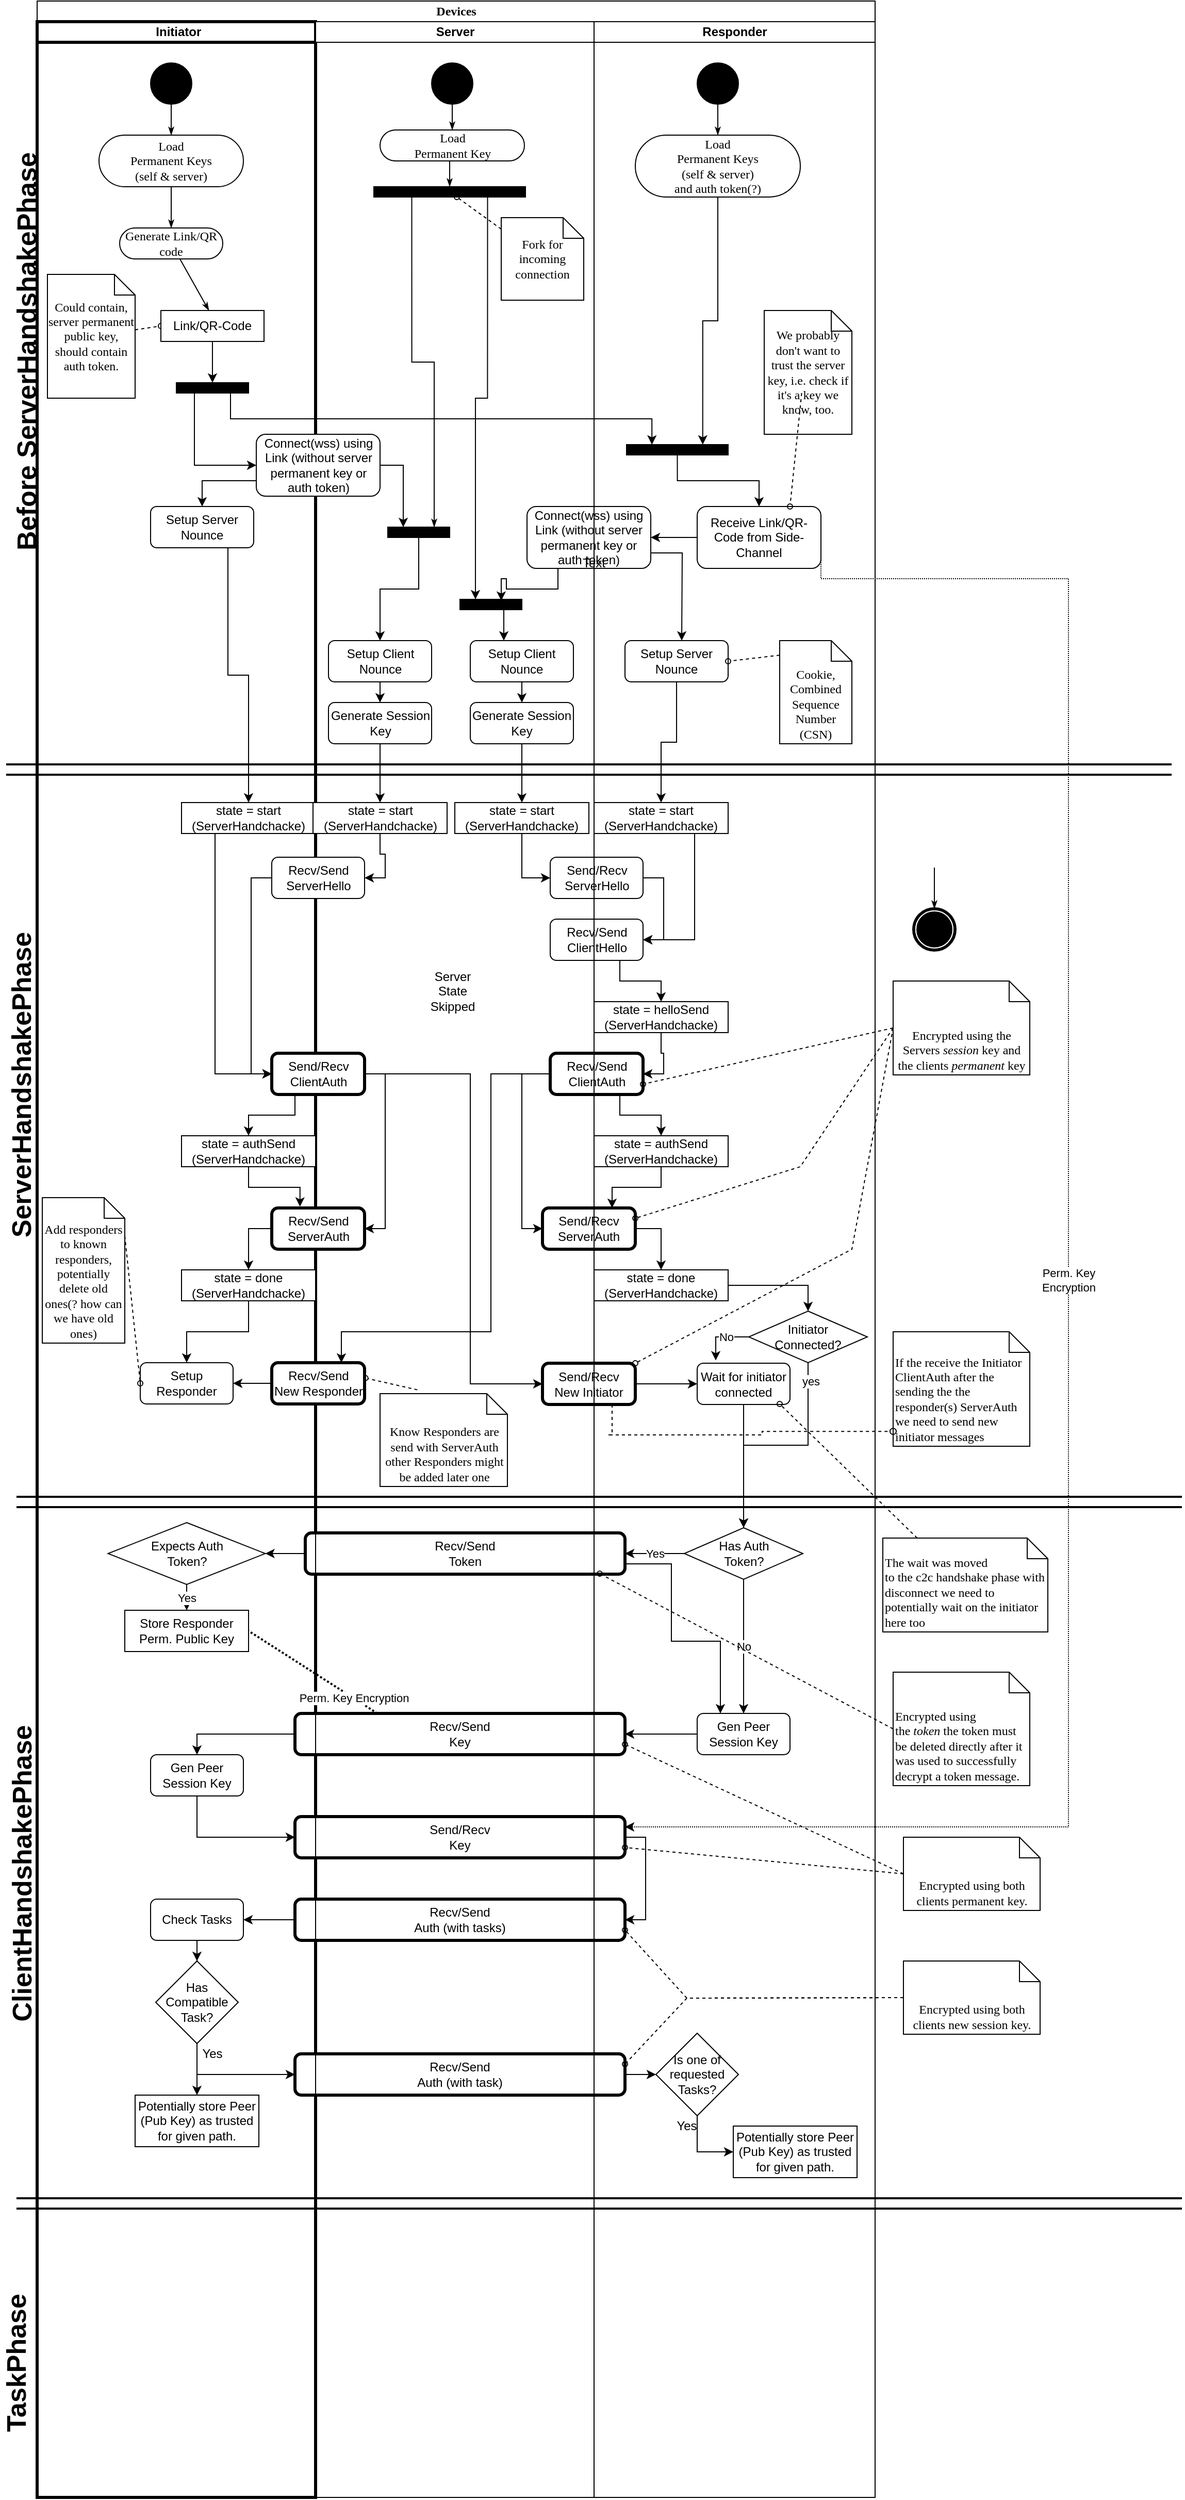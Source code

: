 <mxfile version="15.5.9" type="device"><diagram name="Page-1" id="0783ab3e-0a74-02c8-0abd-f7b4e66b4bec"><mxGraphModel dx="1345" dy="1048" grid="1" gridSize="10" guides="1" tooltips="1" connect="1" arrows="1" fold="1" page="1" pageScale="1" pageWidth="1169" pageHeight="827" background="none" math="0" shadow="0"><root><mxCell id="0"/><mxCell id="1" parent="0"/><mxCell id="1c1d494c118603dd-1" value="Devices" style="swimlane;html=1;childLayout=stackLayout;startSize=20;rounded=0;shadow=0;comic=0;labelBackgroundColor=none;strokeWidth=1;fontFamily=Verdana;fontSize=12;align=center;" parent="1" vertex="1"><mxGeometry x="40" y="20" width="812.5" height="2420" as="geometry"/></mxCell><mxCell id="1c1d494c118603dd-2" value="&amp;nbsp;Initiator" style="swimlane;html=1;startSize=20;resizable=0;movable=0;strokeWidth=3;" parent="1c1d494c118603dd-1" vertex="1"><mxGeometry y="20" width="270" height="2400" as="geometry"/></mxCell><mxCell id="1c1d494c118603dd-34" style="edgeStyle=none;rounded=0;html=1;labelBackgroundColor=none;startArrow=none;startFill=0;startSize=5;endArrow=classicThin;endFill=1;endSize=5;jettySize=auto;orthogonalLoop=1;strokeWidth=1;fontFamily=Verdana;fontSize=12" parent="1c1d494c118603dd-2" source="1c1d494c118603dd-6" edge="1"><mxGeometry relative="1" as="geometry"><mxPoint x="166.562" y="280.0" as="targetPoint"/></mxGeometry></mxCell><mxCell id="1c1d494c118603dd-6" value="Generate Link/QR code" style="rounded=1;whiteSpace=wrap;html=1;shadow=0;comic=0;labelBackgroundColor=none;strokeWidth=1;fontFamily=Verdana;fontSize=12;align=center;arcSize=50;" parent="1c1d494c118603dd-2" vertex="1"><mxGeometry x="80" y="200" width="100" height="30" as="geometry"/></mxCell><mxCell id="1c1d494c118603dd-46" style="edgeStyle=none;rounded=0;html=1;labelBackgroundColor=none;startArrow=none;startFill=0;startSize=5;endArrow=oval;endFill=0;endSize=5;jettySize=auto;orthogonalLoop=1;strokeWidth=1;fontFamily=Verdana;fontSize=12;dashed=1;entryX=0;entryY=0.5;entryDx=0;entryDy=0;" parent="1c1d494c118603dd-2" source="1c1d494c118603dd-21" target="ItFYoam65Kcmj4q7qjRm-48" edge="1"><mxGeometry relative="1" as="geometry"/></mxCell><mxCell id="1c1d494c118603dd-21" value="&lt;div&gt;Could contain, server permanent public key,&lt;/div&gt;&lt;div&gt;should contain auth token.&lt;br&gt;&lt;/div&gt;" style="shape=note;whiteSpace=wrap;html=1;rounded=0;shadow=0;comic=0;labelBackgroundColor=none;strokeWidth=1;fontFamily=Verdana;fontSize=12;align=center;size=20;" parent="1c1d494c118603dd-2" vertex="1"><mxGeometry x="10" y="245" width="85" height="120" as="geometry"/></mxCell><mxCell id="ItFYoam65Kcmj4q7qjRm-31" value="" style="ellipse;whiteSpace=wrap;html=1;rounded=0;shadow=0;comic=0;labelBackgroundColor=none;strokeWidth=1;fillColor=#000000;fontFamily=Verdana;fontSize=12;align=center;" parent="1c1d494c118603dd-2" vertex="1"><mxGeometry x="110" y="40" width="40" height="40" as="geometry"/></mxCell><mxCell id="ItFYoam65Kcmj4q7qjRm-40" style="edgeStyle=orthogonalEdgeStyle;rounded=0;html=1;labelBackgroundColor=none;startArrow=none;startFill=0;startSize=5;endArrow=classicThin;endFill=1;endSize=5;jettySize=auto;orthogonalLoop=1;strokeWidth=1;fontFamily=Verdana;fontSize=12;exitX=0.5;exitY=1;exitDx=0;exitDy=0;" parent="1c1d494c118603dd-2" source="ItFYoam65Kcmj4q7qjRm-31" target="ItFYoam65Kcmj4q7qjRm-41" edge="1"><mxGeometry relative="1" as="geometry"><mxPoint x="130" y="80" as="sourcePoint"/></mxGeometry></mxCell><mxCell id="ItFYoam65Kcmj4q7qjRm-41" value="&lt;div&gt;Load&lt;/div&gt;&lt;div&gt;Permanent Keys&lt;/div&gt;&lt;div&gt;(self &amp;amp; server)&lt;br&gt;&lt;/div&gt;" style="rounded=1;whiteSpace=wrap;html=1;shadow=0;comic=0;labelBackgroundColor=none;strokeWidth=1;fontFamily=Verdana;fontSize=12;align=center;arcSize=50;" parent="1c1d494c118603dd-2" vertex="1"><mxGeometry x="60" y="110" width="140" height="50" as="geometry"/></mxCell><mxCell id="ItFYoam65Kcmj4q7qjRm-47" style="edgeStyle=orthogonalEdgeStyle;rounded=0;html=1;labelBackgroundColor=none;startArrow=none;startFill=0;startSize=5;endArrow=classicThin;endFill=1;endSize=5;jettySize=auto;orthogonalLoop=1;strokeWidth=1;fontFamily=Verdana;fontSize=12;exitX=0.5;exitY=1;exitDx=0;exitDy=0;entryX=0.5;entryY=0;entryDx=0;entryDy=0;" parent="1c1d494c118603dd-2" source="ItFYoam65Kcmj4q7qjRm-41" target="1c1d494c118603dd-6" edge="1"><mxGeometry relative="1" as="geometry"><mxPoint x="140" y="90" as="sourcePoint"/><mxPoint x="140" y="120" as="targetPoint"/></mxGeometry></mxCell><mxCell id="ItFYoam65Kcmj4q7qjRm-52" style="edgeStyle=orthogonalEdgeStyle;rounded=0;orthogonalLoop=1;jettySize=auto;html=1;" parent="1c1d494c118603dd-2" source="ItFYoam65Kcmj4q7qjRm-48" target="ItFYoam65Kcmj4q7qjRm-51" edge="1"><mxGeometry relative="1" as="geometry"/></mxCell><mxCell id="ItFYoam65Kcmj4q7qjRm-48" value="Link/QR-Code" style="rounded=0;whiteSpace=wrap;html=1;" parent="1c1d494c118603dd-2" vertex="1"><mxGeometry x="120" y="280" width="100" height="30" as="geometry"/></mxCell><mxCell id="ItFYoam65Kcmj4q7qjRm-51" value="" style="whiteSpace=wrap;html=1;rounded=0;shadow=0;comic=0;labelBackgroundColor=none;strokeWidth=1;fillColor=#000000;fontFamily=Verdana;fontSize=12;align=center;rotation=0;" parent="1c1d494c118603dd-2" vertex="1"><mxGeometry x="135" y="350" width="70" height="10" as="geometry"/></mxCell><mxCell id="ItFYoam65Kcmj4q7qjRm-99" value="state = start&lt;br&gt;&lt;div&gt;(ServerHandchacke)&lt;/div&gt;" style="rounded=0;whiteSpace=wrap;html=1;" parent="1c1d494c118603dd-2" vertex="1"><mxGeometry x="140" y="757" width="130" height="30" as="geometry"/></mxCell><mxCell id="ItFYoam65Kcmj4q7qjRm-105" style="edgeStyle=orthogonalEdgeStyle;rounded=0;orthogonalLoop=1;jettySize=auto;html=1;exitX=0.75;exitY=1;exitDx=0;exitDy=0;" parent="1c1d494c118603dd-2" source="ItFYoam65Kcmj4q7qjRm-103" target="ItFYoam65Kcmj4q7qjRm-99" edge="1"><mxGeometry relative="1" as="geometry"/></mxCell><mxCell id="ItFYoam65Kcmj4q7qjRm-103" value="Setup Server Nounce" style="rounded=1;whiteSpace=wrap;html=1;" parent="1c1d494c118603dd-2" vertex="1"><mxGeometry x="110" y="470" width="100" height="40" as="geometry"/></mxCell><mxCell id="ItFYoam65Kcmj4q7qjRm-148" value="&lt;div&gt;state = authSend&lt;/div&gt;&lt;div&gt;(ServerHandchacke)&lt;/div&gt;" style="rounded=0;whiteSpace=wrap;html=1;" parent="1c1d494c118603dd-2" vertex="1"><mxGeometry x="140" y="1080" width="130" height="30" as="geometry"/></mxCell><mxCell id="ItFYoam65Kcmj4q7qjRm-295" style="edgeStyle=orthogonalEdgeStyle;rounded=0;orthogonalLoop=1;jettySize=auto;html=1;exitX=0.5;exitY=1;exitDx=0;exitDy=0;endArrow=classic;endFill=1;" parent="1c1d494c118603dd-2" source="ItFYoam65Kcmj4q7qjRm-96" target="ItFYoam65Kcmj4q7qjRm-178" edge="1"><mxGeometry relative="1" as="geometry"/></mxCell><mxCell id="ItFYoam65Kcmj4q7qjRm-96" value="&lt;div&gt;state = done&lt;/div&gt;&lt;div&gt;(ServerHandchacke)&lt;/div&gt;" style="rounded=0;whiteSpace=wrap;html=1;" parent="1c1d494c118603dd-2" vertex="1"><mxGeometry x="140" y="1210" width="130" height="30" as="geometry"/></mxCell><mxCell id="ItFYoam65Kcmj4q7qjRm-178" value="Setup Responder" style="rounded=1;whiteSpace=wrap;html=1;verticalAlign=middle;" parent="1c1d494c118603dd-2" vertex="1"><mxGeometry x="100" y="1300" width="90" height="40" as="geometry"/></mxCell><mxCell id="ItFYoam65Kcmj4q7qjRm-181" value="&lt;div&gt;Add responders to known responders,&lt;/div&gt;&lt;div&gt;potentially delete old ones(? how can we have old ones)&lt;br&gt;&lt;/div&gt;" style="shape=note;whiteSpace=wrap;html=1;rounded=0;shadow=0;comic=0;labelBackgroundColor=none;strokeWidth=1;fontFamily=Verdana;fontSize=12;align=center;size=20;verticalAlign=bottom;" parent="1c1d494c118603dd-2" vertex="1"><mxGeometry x="5" y="1140" width="80" height="141" as="geometry"/></mxCell><mxCell id="ItFYoam65Kcmj4q7qjRm-182" style="edgeStyle=none;rounded=0;html=1;labelBackgroundColor=none;startArrow=none;startFill=0;startSize=5;endArrow=oval;endFill=0;endSize=5;jettySize=auto;orthogonalLoop=1;strokeWidth=1;fontFamily=Verdana;fontSize=12;dashed=1;entryX=0;entryY=0.5;entryDx=0;entryDy=0;exitX=1;exitY=0.263;exitDx=0;exitDy=0;exitPerimeter=0;" parent="1c1d494c118603dd-2" source="ItFYoam65Kcmj4q7qjRm-181" target="ItFYoam65Kcmj4q7qjRm-178" edge="1"><mxGeometry relative="1" as="geometry"><mxPoint x="135" y="1029.998" as="sourcePoint"/><mxPoint x="85" y="1035.88" as="targetPoint"/></mxGeometry></mxCell><mxCell id="ItFYoam65Kcmj4q7qjRm-315" value="Yes" style="edgeStyle=orthogonalEdgeStyle;rounded=0;orthogonalLoop=1;jettySize=auto;html=1;exitX=0.5;exitY=1;exitDx=0;exitDy=0;endArrow=classic;endFill=1;" parent="1c1d494c118603dd-2" source="ItFYoam65Kcmj4q7qjRm-312" target="ItFYoam65Kcmj4q7qjRm-314" edge="1"><mxGeometry relative="1" as="geometry"/></mxCell><mxCell id="ItFYoam65Kcmj4q7qjRm-312" value="&lt;div&gt;Expects Auth&lt;/div&gt;&lt;div&gt;Token?&lt;/div&gt;" style="rhombus;whiteSpace=wrap;html=1;verticalAlign=middle;" parent="1c1d494c118603dd-2" vertex="1"><mxGeometry x="68.75" y="1455" width="152.5" height="60" as="geometry"/></mxCell><mxCell id="ItFYoam65Kcmj4q7qjRm-314" value="Store Responder Perm. Public Key" style="rounded=0;whiteSpace=wrap;html=1;verticalAlign=middle;" parent="1c1d494c118603dd-2" vertex="1"><mxGeometry x="85" y="1540" width="120" height="40" as="geometry"/></mxCell><mxCell id="ItFYoam65Kcmj4q7qjRm-323" value="Gen Peer Session Key" style="rounded=1;whiteSpace=wrap;html=1;verticalAlign=middle;" parent="1c1d494c118603dd-2" vertex="1"><mxGeometry x="110" y="1680" width="90" height="40" as="geometry"/></mxCell><mxCell id="ItFYoam65Kcmj4q7qjRm-337" style="edgeStyle=orthogonalEdgeStyle;rounded=0;orthogonalLoop=1;jettySize=auto;html=1;exitX=0.5;exitY=1;exitDx=0;exitDy=0;endArrow=classic;endFill=1;" parent="1c1d494c118603dd-2" source="ItFYoam65Kcmj4q7qjRm-334" target="ItFYoam65Kcmj4q7qjRm-336" edge="1"><mxGeometry relative="1" as="geometry"/></mxCell><mxCell id="ItFYoam65Kcmj4q7qjRm-334" value="Check Tasks" style="rounded=1;whiteSpace=wrap;html=1;verticalAlign=middle;" parent="1c1d494c118603dd-2" vertex="1"><mxGeometry x="110" y="1820" width="90" height="40" as="geometry"/></mxCell><mxCell id="ItFYoam65Kcmj4q7qjRm-344" style="edgeStyle=orthogonalEdgeStyle;rounded=0;orthogonalLoop=1;jettySize=auto;html=1;exitX=0.5;exitY=1;exitDx=0;exitDy=0;endArrow=classic;endFill=1;" parent="1c1d494c118603dd-2" source="ItFYoam65Kcmj4q7qjRm-336" target="ItFYoam65Kcmj4q7qjRm-343" edge="1"><mxGeometry relative="1" as="geometry"/></mxCell><mxCell id="ItFYoam65Kcmj4q7qjRm-336" value="Has Compatible Task?" style="rhombus;whiteSpace=wrap;html=1;verticalAlign=middle;" parent="1c1d494c118603dd-2" vertex="1"><mxGeometry x="115" y="1880" width="80" height="80" as="geometry"/></mxCell><mxCell id="ItFYoam65Kcmj4q7qjRm-343" value="Potentially store Peer (Pub Key) as trusted for given path." style="rounded=0;whiteSpace=wrap;html=1;verticalAlign=middle;" parent="1c1d494c118603dd-2" vertex="1"><mxGeometry x="95" y="2010" width="120" height="50" as="geometry"/></mxCell><mxCell id="ItFYoam65Kcmj4q7qjRm-345" value="Yes" style="text;html=1;strokeColor=none;fillColor=none;align=center;verticalAlign=middle;whiteSpace=wrap;rounded=0;" parent="1c1d494c118603dd-2" vertex="1"><mxGeometry x="150" y="1960" width="40" height="20" as="geometry"/></mxCell><mxCell id="ItFYoam65Kcmj4q7qjRm-152" style="edgeStyle=orthogonalEdgeStyle;rounded=0;orthogonalLoop=1;jettySize=auto;html=1;exitX=0.25;exitY=1;exitDx=0;exitDy=0;entryX=0;entryY=0.5;entryDx=0;entryDy=0;" parent="1c1d494c118603dd-1" source="ItFYoam65Kcmj4q7qjRm-99" target="ItFYoam65Kcmj4q7qjRm-137" edge="1"><mxGeometry relative="1" as="geometry"/></mxCell><mxCell id="ItFYoam65Kcmj4q7qjRm-153" style="edgeStyle=orthogonalEdgeStyle;rounded=0;orthogonalLoop=1;jettySize=auto;html=1;exitX=0.25;exitY=1;exitDx=0;exitDy=0;" parent="1c1d494c118603dd-1" source="ItFYoam65Kcmj4q7qjRm-137" target="ItFYoam65Kcmj4q7qjRm-148" edge="1"><mxGeometry relative="1" as="geometry"/></mxCell><mxCell id="ItFYoam65Kcmj4q7qjRm-159" style="edgeStyle=orthogonalEdgeStyle;rounded=0;orthogonalLoop=1;jettySize=auto;html=1;exitX=0.5;exitY=1;exitDx=0;exitDy=0;entryX=0;entryY=0.5;entryDx=0;entryDy=0;" parent="1c1d494c118603dd-1" source="ItFYoam65Kcmj4q7qjRm-155" target="ItFYoam65Kcmj4q7qjRm-132" edge="1"><mxGeometry relative="1" as="geometry"/></mxCell><mxCell id="ItFYoam65Kcmj4q7qjRm-171" style="edgeStyle=orthogonalEdgeStyle;rounded=0;orthogonalLoop=1;jettySize=auto;html=1;exitX=0.5;exitY=1;exitDx=0;exitDy=0;entryX=0.304;entryY=-0.033;entryDx=0;entryDy=0;entryPerimeter=0;" parent="1c1d494c118603dd-1" source="ItFYoam65Kcmj4q7qjRm-148" target="ItFYoam65Kcmj4q7qjRm-170" edge="1"><mxGeometry relative="1" as="geometry"/></mxCell><mxCell id="ItFYoam65Kcmj4q7qjRm-292" style="edgeStyle=orthogonalEdgeStyle;rounded=0;orthogonalLoop=1;jettySize=auto;html=1;exitX=0;exitY=0.5;exitDx=0;exitDy=0;" parent="1c1d494c118603dd-1" source="ItFYoam65Kcmj4q7qjRm-170" target="ItFYoam65Kcmj4q7qjRm-96" edge="1"><mxGeometry relative="1" as="geometry"/></mxCell><mxCell id="ItFYoam65Kcmj4q7qjRm-298" style="edgeStyle=orthogonalEdgeStyle;rounded=0;orthogonalLoop=1;jettySize=auto;html=1;entryX=0.75;entryY=0;entryDx=0;entryDy=0;endArrow=classic;endFill=1;" parent="1c1d494c118603dd-1" target="ItFYoam65Kcmj4q7qjRm-294" edge="1"><mxGeometry relative="1" as="geometry"><Array as="points"><mxPoint x="520" y="1040"/><mxPoint x="440" y="1040"/><mxPoint x="440" y="1290"/><mxPoint x="295" y="1290"/></Array><mxPoint x="500" y="1040" as="sourcePoint"/></mxGeometry></mxCell><mxCell id="ItFYoam65Kcmj4q7qjRm-72" style="edgeStyle=orthogonalEdgeStyle;rounded=0;orthogonalLoop=1;jettySize=auto;html=1;exitX=0.25;exitY=1;exitDx=0;exitDy=0;entryX=0;entryY=0.5;entryDx=0;entryDy=0;" parent="1c1d494c118603dd-1" source="ItFYoam65Kcmj4q7qjRm-51" target="ItFYoam65Kcmj4q7qjRm-71" edge="1"><mxGeometry relative="1" as="geometry"/></mxCell><mxCell id="ItFYoam65Kcmj4q7qjRm-86" style="edgeStyle=orthogonalEdgeStyle;rounded=0;orthogonalLoop=1;jettySize=auto;html=1;exitX=0;exitY=0.75;exitDx=0;exitDy=0;" parent="1c1d494c118603dd-1" source="ItFYoam65Kcmj4q7qjRm-71" target="ItFYoam65Kcmj4q7qjRm-103" edge="1"><mxGeometry relative="1" as="geometry"><mxPoint x="170" y="560" as="targetPoint"/></mxGeometry></mxCell><mxCell id="1c1d494c118603dd-4" value="&lt;div&gt;Responder&lt;/div&gt;" style="swimlane;html=1;startSize=20;resizable=1;movable=0;" parent="1c1d494c118603dd-1" vertex="1"><mxGeometry x="540" y="20" width="272.5" height="2400" as="geometry"/></mxCell><mxCell id="1c1d494c118603dd-27" style="edgeStyle=orthogonalEdgeStyle;rounded=0;html=1;labelBackgroundColor=none;startArrow=none;startFill=0;startSize=5;endArrow=classicThin;endFill=1;endSize=5;jettySize=auto;orthogonalLoop=1;strokeWidth=1;fontFamily=Verdana;fontSize=12" parent="1c1d494c118603dd-4" source="60571a20871a0731-4" target="60571a20871a0731-8" edge="1"><mxGeometry relative="1" as="geometry"/></mxCell><mxCell id="60571a20871a0731-4" value="" style="ellipse;whiteSpace=wrap;html=1;rounded=0;shadow=0;comic=0;labelBackgroundColor=none;strokeWidth=1;fillColor=#000000;fontFamily=Verdana;fontSize=12;align=center;" parent="1c1d494c118603dd-4" vertex="1"><mxGeometry x="100" y="40" width="40" height="40" as="geometry"/></mxCell><mxCell id="60571a20871a0731-8" value="&lt;div&gt;Load&lt;/div&gt;&lt;div&gt;Permanent Keys&lt;/div&gt;&lt;div&gt;(self &amp;amp; server)&lt;/div&gt;&lt;div&gt;and auth token(?)&lt;br&gt;&lt;/div&gt;" style="rounded=1;whiteSpace=wrap;html=1;shadow=0;comic=0;labelBackgroundColor=none;strokeWidth=1;fontFamily=Verdana;fontSize=12;align=center;arcSize=50;" parent="1c1d494c118603dd-4" vertex="1"><mxGeometry x="40" y="110" width="160" height="60" as="geometry"/></mxCell><mxCell id="ItFYoam65Kcmj4q7qjRm-75" style="edgeStyle=orthogonalEdgeStyle;rounded=0;orthogonalLoop=1;jettySize=auto;html=1;exitX=0;exitY=0.5;exitDx=0;exitDy=0;entryX=1;entryY=0.5;entryDx=0;entryDy=0;" parent="1c1d494c118603dd-4" source="ItFYoam65Kcmj4q7qjRm-53" target="ItFYoam65Kcmj4q7qjRm-74" edge="1"><mxGeometry relative="1" as="geometry"/></mxCell><mxCell id="ItFYoam65Kcmj4q7qjRm-330" value="&lt;div&gt;Perm. Key&lt;/div&gt;&lt;div&gt;Encryption&lt;br&gt;&lt;/div&gt;" style="edgeStyle=orthogonalEdgeStyle;rounded=0;orthogonalLoop=1;jettySize=auto;html=1;exitX=1;exitY=0.5;exitDx=0;exitDy=0;entryX=1;entryY=0.25;entryDx=0;entryDy=0;endArrow=classic;endFill=1;dashed=1;dashPattern=1 1;" parent="1c1d494c118603dd-4" source="ItFYoam65Kcmj4q7qjRm-53" target="ItFYoam65Kcmj4q7qjRm-326" edge="1"><mxGeometry relative="1" as="geometry"><Array as="points"><mxPoint x="460" y="540"/><mxPoint x="460" y="1750"/></Array></mxGeometry></mxCell><mxCell id="ItFYoam65Kcmj4q7qjRm-53" value="Receive Link/QR-Code from Side-Channel" style="rounded=1;whiteSpace=wrap;html=1;" parent="1c1d494c118603dd-4" vertex="1"><mxGeometry x="100" y="470" width="120" height="60" as="geometry"/></mxCell><mxCell id="ItFYoam65Kcmj4q7qjRm-55" value="We probably don't want to trust the server key, i.e. check if it's a key we know, too." style="shape=note;whiteSpace=wrap;html=1;rounded=0;shadow=0;comic=0;labelBackgroundColor=none;strokeWidth=1;fontFamily=Verdana;fontSize=12;align=center;size=20;" parent="1c1d494c118603dd-4" vertex="1"><mxGeometry x="165" y="280" width="85" height="120" as="geometry"/></mxCell><mxCell id="ItFYoam65Kcmj4q7qjRm-56" style="edgeStyle=none;rounded=0;html=1;labelBackgroundColor=none;startArrow=none;startFill=0;startSize=5;endArrow=oval;endFill=0;endSize=5;jettySize=auto;orthogonalLoop=1;strokeWidth=1;fontFamily=Verdana;fontSize=12;dashed=1;entryX=0.75;entryY=0;entryDx=0;entryDy=0;" parent="1c1d494c118603dd-4" target="ItFYoam65Kcmj4q7qjRm-53" edge="1"><mxGeometry relative="1" as="geometry"><mxPoint x="201.324" y="360" as="sourcePoint"/><mxPoint x="-395" y="265.0" as="targetPoint"/></mxGeometry></mxCell><mxCell id="ItFYoam65Kcmj4q7qjRm-90" style="edgeStyle=orthogonalEdgeStyle;rounded=0;orthogonalLoop=1;jettySize=auto;html=1;exitX=1;exitY=0.75;exitDx=0;exitDy=0;" parent="1c1d494c118603dd-4" source="ItFYoam65Kcmj4q7qjRm-74" edge="1"><mxGeometry relative="1" as="geometry"><mxPoint x="85" y="600" as="targetPoint"/></mxGeometry></mxCell><mxCell id="ItFYoam65Kcmj4q7qjRm-74" value="&lt;div&gt;Connect(wss) using&lt;/div&gt;&lt;div&gt;Link (without server permanent key or auth token)&lt;br&gt;&lt;/div&gt;" style="rounded=1;whiteSpace=wrap;html=1;" parent="1c1d494c118603dd-4" vertex="1"><mxGeometry x="-65" y="470" width="120" height="60" as="geometry"/></mxCell><mxCell id="ItFYoam65Kcmj4q7qjRm-142" style="edgeStyle=orthogonalEdgeStyle;rounded=0;orthogonalLoop=1;jettySize=auto;html=1;exitX=0.75;exitY=1;exitDx=0;exitDy=0;entryX=1;entryY=0.5;entryDx=0;entryDy=0;" parent="1c1d494c118603dd-4" source="ItFYoam65Kcmj4q7qjRm-102" target="ItFYoam65Kcmj4q7qjRm-139" edge="1"><mxGeometry relative="1" as="geometry"/></mxCell><mxCell id="ItFYoam65Kcmj4q7qjRm-102" value="state = start&lt;br&gt;&lt;div&gt;(ServerHandchacke)&lt;/div&gt;" style="rounded=0;whiteSpace=wrap;html=1;" parent="1c1d494c118603dd-4" vertex="1"><mxGeometry y="757" width="130" height="30" as="geometry"/></mxCell><mxCell id="ItFYoam65Kcmj4q7qjRm-111" style="edgeStyle=orthogonalEdgeStyle;rounded=0;orthogonalLoop=1;jettySize=auto;html=1;exitX=0.5;exitY=1;exitDx=0;exitDy=0;" parent="1c1d494c118603dd-4" source="ItFYoam65Kcmj4q7qjRm-108" target="ItFYoam65Kcmj4q7qjRm-102" edge="1"><mxGeometry relative="1" as="geometry"/></mxCell><mxCell id="ItFYoam65Kcmj4q7qjRm-108" value="Setup Server Nounce" style="rounded=1;whiteSpace=wrap;html=1;" parent="1c1d494c118603dd-4" vertex="1"><mxGeometry x="30" y="600" width="100" height="40" as="geometry"/></mxCell><mxCell id="ItFYoam65Kcmj4q7qjRm-112" value="Cookie, &lt;br/&gt;Combined Sequence Number (CSN)&lt;em&gt;&lt;/em&gt;" style="shape=note;whiteSpace=wrap;html=1;rounded=0;shadow=0;comic=0;labelBackgroundColor=none;strokeWidth=1;fontFamily=Verdana;fontSize=12;align=center;size=20;verticalAlign=bottom;" parent="1c1d494c118603dd-4" vertex="1"><mxGeometry x="180" y="600" width="70" height="100" as="geometry"/></mxCell><mxCell id="ItFYoam65Kcmj4q7qjRm-113" style="edgeStyle=none;rounded=0;html=1;labelBackgroundColor=none;startArrow=none;startFill=0;startSize=5;endArrow=oval;endFill=0;endSize=5;jettySize=auto;orthogonalLoop=1;strokeWidth=1;fontFamily=Verdana;fontSize=12;dashed=1;entryX=1;entryY=0.5;entryDx=0;entryDy=0;" parent="1c1d494c118603dd-4" target="ItFYoam65Kcmj4q7qjRm-108" edge="1"><mxGeometry relative="1" as="geometry"><mxPoint x="180" y="614.118" as="sourcePoint"/><mxPoint x="200" y="480" as="targetPoint"/></mxGeometry></mxCell><mxCell id="ItFYoam65Kcmj4q7qjRm-146" style="edgeStyle=orthogonalEdgeStyle;rounded=0;orthogonalLoop=1;jettySize=auto;html=1;exitX=0.5;exitY=1;exitDx=0;exitDy=0;entryX=1;entryY=0.5;entryDx=0;entryDy=0;" parent="1c1d494c118603dd-4" source="ItFYoam65Kcmj4q7qjRm-130" target="ItFYoam65Kcmj4q7qjRm-144" edge="1"><mxGeometry relative="1" as="geometry"/></mxCell><mxCell id="ItFYoam65Kcmj4q7qjRm-130" value="state = helloSend&lt;br&gt;&lt;div&gt;(ServerHandchacke)&lt;/div&gt;" style="rounded=0;whiteSpace=wrap;html=1;" parent="1c1d494c118603dd-4" vertex="1"><mxGeometry y="950" width="130" height="30" as="geometry"/></mxCell><mxCell id="ItFYoam65Kcmj4q7qjRm-140" style="edgeStyle=orthogonalEdgeStyle;rounded=0;orthogonalLoop=1;jettySize=auto;html=1;exitX=1;exitY=0.5;exitDx=0;exitDy=0;entryX=1;entryY=0.5;entryDx=0;entryDy=0;" parent="1c1d494c118603dd-4" source="ItFYoam65Kcmj4q7qjRm-132" target="ItFYoam65Kcmj4q7qjRm-139" edge="1"><mxGeometry relative="1" as="geometry"/></mxCell><mxCell id="ItFYoam65Kcmj4q7qjRm-132" value="Send/Recv ServerHello" style="rounded=1;whiteSpace=wrap;html=1;verticalAlign=middle;" parent="1c1d494c118603dd-4" vertex="1"><mxGeometry x="-42.5" y="810" width="90" height="40" as="geometry"/></mxCell><mxCell id="ItFYoam65Kcmj4q7qjRm-143" style="edgeStyle=orthogonalEdgeStyle;rounded=0;orthogonalLoop=1;jettySize=auto;html=1;exitX=0.75;exitY=1;exitDx=0;exitDy=0;entryX=0.5;entryY=0;entryDx=0;entryDy=0;" parent="1c1d494c118603dd-4" source="ItFYoam65Kcmj4q7qjRm-139" target="ItFYoam65Kcmj4q7qjRm-130" edge="1"><mxGeometry relative="1" as="geometry"/></mxCell><mxCell id="ItFYoam65Kcmj4q7qjRm-139" value="Recv/Send&lt;br&gt;ClientHello" style="rounded=1;whiteSpace=wrap;html=1;verticalAlign=middle;" parent="1c1d494c118603dd-4" vertex="1"><mxGeometry x="-42.5" y="870" width="90" height="40" as="geometry"/></mxCell><mxCell id="ItFYoam65Kcmj4q7qjRm-147" style="edgeStyle=orthogonalEdgeStyle;rounded=0;orthogonalLoop=1;jettySize=auto;html=1;exitX=0.75;exitY=1;exitDx=0;exitDy=0;entryX=0.5;entryY=0;entryDx=0;entryDy=0;" parent="1c1d494c118603dd-4" source="ItFYoam65Kcmj4q7qjRm-144" target="ItFYoam65Kcmj4q7qjRm-145" edge="1"><mxGeometry relative="1" as="geometry"/></mxCell><mxCell id="ItFYoam65Kcmj4q7qjRm-175" style="edgeStyle=orthogonalEdgeStyle;rounded=0;orthogonalLoop=1;jettySize=auto;html=1;exitX=0;exitY=0.5;exitDx=0;exitDy=0;entryX=0;entryY=0.5;entryDx=0;entryDy=0;" parent="1c1d494c118603dd-4" source="ItFYoam65Kcmj4q7qjRm-144" target="ItFYoam65Kcmj4q7qjRm-173" edge="1"><mxGeometry relative="1" as="geometry"/></mxCell><mxCell id="ItFYoam65Kcmj4q7qjRm-174" style="edgeStyle=orthogonalEdgeStyle;rounded=0;orthogonalLoop=1;jettySize=auto;html=1;exitX=0.5;exitY=1;exitDx=0;exitDy=0;entryX=0.75;entryY=0;entryDx=0;entryDy=0;" parent="1c1d494c118603dd-4" source="ItFYoam65Kcmj4q7qjRm-145" target="ItFYoam65Kcmj4q7qjRm-173" edge="1"><mxGeometry relative="1" as="geometry"/></mxCell><mxCell id="ItFYoam65Kcmj4q7qjRm-145" value="&lt;div&gt;state = authSend&lt;/div&gt;&lt;div&gt;(ServerHandchacke)&lt;/div&gt;" style="rounded=0;whiteSpace=wrap;html=1;" parent="1c1d494c118603dd-4" vertex="1"><mxGeometry y="1080" width="130" height="30" as="geometry"/></mxCell><mxCell id="ItFYoam65Kcmj4q7qjRm-177" style="edgeStyle=orthogonalEdgeStyle;rounded=0;orthogonalLoop=1;jettySize=auto;html=1;exitX=1;exitY=0.5;exitDx=0;exitDy=0;" parent="1c1d494c118603dd-4" source="ItFYoam65Kcmj4q7qjRm-173" target="ItFYoam65Kcmj4q7qjRm-169" edge="1"><mxGeometry relative="1" as="geometry"/></mxCell><mxCell id="ItFYoam65Kcmj4q7qjRm-285" style="edgeStyle=orthogonalEdgeStyle;rounded=0;orthogonalLoop=1;jettySize=auto;html=1;exitX=1;exitY=0.5;exitDx=0;exitDy=0;entryX=0.5;entryY=0;entryDx=0;entryDy=0;" parent="1c1d494c118603dd-4" source="ItFYoam65Kcmj4q7qjRm-169" target="ItFYoam65Kcmj4q7qjRm-284" edge="1"><mxGeometry relative="1" as="geometry"/></mxCell><mxCell id="ItFYoam65Kcmj4q7qjRm-169" value="&lt;div&gt;state = done&lt;/div&gt;&lt;div&gt;(ServerHandchacke)&lt;/div&gt;" style="rounded=0;whiteSpace=wrap;html=1;" parent="1c1d494c118603dd-4" vertex="1"><mxGeometry y="1210" width="130" height="30" as="geometry"/></mxCell><mxCell id="ItFYoam65Kcmj4q7qjRm-309" style="edgeStyle=orthogonalEdgeStyle;rounded=0;orthogonalLoop=1;jettySize=auto;html=1;exitX=0.5;exitY=1;exitDx=0;exitDy=0;entryX=0.5;entryY=0;entryDx=0;entryDy=0;endArrow=classic;endFill=1;" parent="1c1d494c118603dd-4" source="ItFYoam65Kcmj4q7qjRm-277" target="ItFYoam65Kcmj4q7qjRm-308" edge="1"><mxGeometry relative="1" as="geometry"/></mxCell><mxCell id="ItFYoam65Kcmj4q7qjRm-277" value="Wait for initiator connected" style="rounded=1;whiteSpace=wrap;html=1;verticalAlign=middle;" parent="1c1d494c118603dd-4" vertex="1"><mxGeometry x="100" y="1300.5" width="90" height="40" as="geometry"/></mxCell><mxCell id="ItFYoam65Kcmj4q7qjRm-286" style="edgeStyle=orthogonalEdgeStyle;rounded=0;orthogonalLoop=1;jettySize=auto;html=1;exitX=0;exitY=0.5;exitDx=0;exitDy=0;entryX=0.205;entryY=-0.067;entryDx=0;entryDy=0;entryPerimeter=0;" parent="1c1d494c118603dd-4" source="ItFYoam65Kcmj4q7qjRm-284" target="ItFYoam65Kcmj4q7qjRm-277" edge="1"><mxGeometry relative="1" as="geometry"><Array as="points"><mxPoint x="118" y="1275"/><mxPoint x="118" y="1298"/></Array></mxGeometry></mxCell><mxCell id="ItFYoam65Kcmj4q7qjRm-287" value="&lt;div&gt;No&lt;/div&gt;" style="edgeLabel;html=1;align=center;verticalAlign=middle;resizable=0;points=[];" parent="ItFYoam65Kcmj4q7qjRm-286" vertex="1" connectable="0"><mxGeometry x="-0.207" relative="1" as="geometry"><mxPoint as="offset"/></mxGeometry></mxCell><mxCell id="U8sq2RNCqjc0Vh4-grGS-1" style="edgeStyle=orthogonalEdgeStyle;rounded=0;orthogonalLoop=1;jettySize=auto;html=1;entryX=0.5;entryY=0;entryDx=0;entryDy=0;" parent="1c1d494c118603dd-4" source="ItFYoam65Kcmj4q7qjRm-284" target="ItFYoam65Kcmj4q7qjRm-308" edge="1"><mxGeometry relative="1" as="geometry"/></mxCell><mxCell id="U8sq2RNCqjc0Vh4-grGS-2" value="&lt;div&gt;yes&lt;/div&gt;" style="edgeLabel;html=1;align=center;verticalAlign=middle;resizable=0;points=[];" parent="U8sq2RNCqjc0Vh4-grGS-1" vertex="1" connectable="0"><mxGeometry x="-0.841" y="2" relative="1" as="geometry"><mxPoint as="offset"/></mxGeometry></mxCell><mxCell id="ItFYoam65Kcmj4q7qjRm-284" value="&lt;div&gt;Initiator&lt;/div&gt;&lt;div&gt;Connected?&lt;br&gt;&lt;/div&gt;" style="rhombus;whiteSpace=wrap;html=1;verticalAlign=middle;" parent="1c1d494c118603dd-4" vertex="1"><mxGeometry x="150" y="1250" width="115" height="50" as="geometry"/></mxCell><mxCell id="ItFYoam65Kcmj4q7qjRm-289" style="edgeStyle=orthogonalEdgeStyle;rounded=0;orthogonalLoop=1;jettySize=auto;html=1;exitX=1;exitY=0.5;exitDx=0;exitDy=0;entryX=0;entryY=0.5;entryDx=0;entryDy=0;" parent="1c1d494c118603dd-4" source="ItFYoam65Kcmj4q7qjRm-274" target="ItFYoam65Kcmj4q7qjRm-277" edge="1"><mxGeometry relative="1" as="geometry"/></mxCell><mxCell id="ItFYoam65Kcmj4q7qjRm-311" value="Yes" style="edgeStyle=orthogonalEdgeStyle;rounded=0;orthogonalLoop=1;jettySize=auto;html=1;exitX=0;exitY=0.5;exitDx=0;exitDy=0;endArrow=classic;endFill=1;" parent="1c1d494c118603dd-4" source="ItFYoam65Kcmj4q7qjRm-308" target="ItFYoam65Kcmj4q7qjRm-310" edge="1"><mxGeometry relative="1" as="geometry"/></mxCell><mxCell id="ItFYoam65Kcmj4q7qjRm-308" value="&lt;div&gt;Has Auth &lt;br&gt;&lt;/div&gt;&lt;div&gt;Token?&lt;/div&gt;" style="rhombus;whiteSpace=wrap;html=1;verticalAlign=middle;" parent="1c1d494c118603dd-4" vertex="1"><mxGeometry x="87.5" y="1460" width="115" height="50" as="geometry"/></mxCell><mxCell id="ItFYoam65Kcmj4q7qjRm-310" value="Recv/Send&lt;br&gt;Token" style="rounded=1;whiteSpace=wrap;html=1;verticalAlign=middle;strokeWidth=3;" parent="1c1d494c118603dd-4" vertex="1"><mxGeometry x="-280" y="1465" width="310" height="40" as="geometry"/></mxCell><mxCell id="ItFYoam65Kcmj4q7qjRm-321" value="Gen Peer Session Key" style="rounded=1;whiteSpace=wrap;html=1;verticalAlign=middle;" parent="1c1d494c118603dd-4" vertex="1"><mxGeometry x="100" y="1640" width="90" height="40" as="geometry"/></mxCell><mxCell id="ItFYoam65Kcmj4q7qjRm-317" value="No" style="edgeStyle=orthogonalEdgeStyle;rounded=0;orthogonalLoop=1;jettySize=auto;html=1;exitX=0.5;exitY=1;exitDx=0;exitDy=0;endArrow=classic;endFill=1;entryX=0.5;entryY=0;entryDx=0;entryDy=0;" parent="1c1d494c118603dd-4" source="ItFYoam65Kcmj4q7qjRm-308" target="ItFYoam65Kcmj4q7qjRm-321" edge="1"><mxGeometry relative="1" as="geometry"><mxPoint x="145" y="1600" as="targetPoint"/></mxGeometry></mxCell><mxCell id="ItFYoam65Kcmj4q7qjRm-320" style="edgeStyle=orthogonalEdgeStyle;rounded=0;orthogonalLoop=1;jettySize=auto;html=1;exitX=1;exitY=0.75;exitDx=0;exitDy=0;endArrow=classic;endFill=1;entryX=0.25;entryY=0;entryDx=0;entryDy=0;" parent="1c1d494c118603dd-4" source="ItFYoam65Kcmj4q7qjRm-310" target="ItFYoam65Kcmj4q7qjRm-321" edge="1"><mxGeometry relative="1" as="geometry"><mxPoint x="78" y="1590" as="targetPoint"/><Array as="points"><mxPoint x="75" y="1495"/><mxPoint x="75" y="1570"/><mxPoint x="122" y="1570"/></Array></mxGeometry></mxCell><mxCell id="ItFYoam65Kcmj4q7qjRm-316" value="Recv/Send&lt;br&gt;Key" style="rounded=1;whiteSpace=wrap;html=1;verticalAlign=middle;strokeWidth=3;" parent="1c1d494c118603dd-4" vertex="1"><mxGeometry x="-290" y="1640" width="320" height="40" as="geometry"/></mxCell><mxCell id="ItFYoam65Kcmj4q7qjRm-322" style="edgeStyle=orthogonalEdgeStyle;rounded=0;orthogonalLoop=1;jettySize=auto;html=1;exitX=0;exitY=0.5;exitDx=0;exitDy=0;entryX=1;entryY=0.5;entryDx=0;entryDy=0;endArrow=classic;endFill=1;" parent="1c1d494c118603dd-4" source="ItFYoam65Kcmj4q7qjRm-321" target="ItFYoam65Kcmj4q7qjRm-316" edge="1"><mxGeometry relative="1" as="geometry"/></mxCell><mxCell id="ItFYoam65Kcmj4q7qjRm-332" style="edgeStyle=orthogonalEdgeStyle;rounded=0;orthogonalLoop=1;jettySize=auto;html=1;exitX=1;exitY=0.5;exitDx=0;exitDy=0;entryX=1;entryY=0.5;entryDx=0;entryDy=0;endArrow=classic;endFill=1;" parent="1c1d494c118603dd-4" source="ItFYoam65Kcmj4q7qjRm-326" target="ItFYoam65Kcmj4q7qjRm-331" edge="1"><mxGeometry relative="1" as="geometry"/></mxCell><mxCell id="ItFYoam65Kcmj4q7qjRm-326" value="Send/Recv&lt;br&gt;Key" style="rounded=1;whiteSpace=wrap;html=1;verticalAlign=middle;strokeWidth=3;" parent="1c1d494c118603dd-4" vertex="1"><mxGeometry x="-290" y="1740" width="320" height="40" as="geometry"/></mxCell><mxCell id="ItFYoam65Kcmj4q7qjRm-331" value="Recv/Send&lt;br&gt;Auth (with tasks)" style="rounded=1;whiteSpace=wrap;html=1;verticalAlign=middle;strokeWidth=3;" parent="1c1d494c118603dd-4" vertex="1"><mxGeometry x="-290" y="1820" width="320" height="40" as="geometry"/></mxCell><mxCell id="ItFYoam65Kcmj4q7qjRm-348" style="edgeStyle=orthogonalEdgeStyle;rounded=0;orthogonalLoop=1;jettySize=auto;html=1;exitX=1;exitY=0.5;exitDx=0;exitDy=0;entryX=0;entryY=0.5;entryDx=0;entryDy=0;endArrow=classic;endFill=1;" parent="1c1d494c118603dd-4" source="ItFYoam65Kcmj4q7qjRm-338" target="ItFYoam65Kcmj4q7qjRm-347" edge="1"><mxGeometry relative="1" as="geometry"/></mxCell><mxCell id="ItFYoam65Kcmj4q7qjRm-338" value="Recv/Send&lt;br&gt;Auth (with task)" style="rounded=1;whiteSpace=wrap;html=1;verticalAlign=middle;strokeWidth=3;" parent="1c1d494c118603dd-4" vertex="1"><mxGeometry x="-290" y="1970" width="320" height="40" as="geometry"/></mxCell><mxCell id="ItFYoam65Kcmj4q7qjRm-346" value="Potentially store Peer (Pub Key) as trusted for given path." style="rounded=0;whiteSpace=wrap;html=1;verticalAlign=middle;" parent="1c1d494c118603dd-4" vertex="1"><mxGeometry x="135" y="2040" width="120" height="50" as="geometry"/></mxCell><mxCell id="ItFYoam65Kcmj4q7qjRm-349" style="edgeStyle=orthogonalEdgeStyle;rounded=0;orthogonalLoop=1;jettySize=auto;html=1;exitX=0.5;exitY=1;exitDx=0;exitDy=0;entryX=0;entryY=0.5;entryDx=0;entryDy=0;endArrow=classic;endFill=1;" parent="1c1d494c118603dd-4" source="ItFYoam65Kcmj4q7qjRm-347" target="ItFYoam65Kcmj4q7qjRm-346" edge="1"><mxGeometry relative="1" as="geometry"/></mxCell><mxCell id="ItFYoam65Kcmj4q7qjRm-347" value="&lt;div&gt;Is one of&lt;/div&gt;&lt;div&gt;requested&lt;/div&gt;&lt;div&gt;Tasks?&lt;br&gt;&lt;/div&gt;" style="rhombus;whiteSpace=wrap;html=1;verticalAlign=middle;" parent="1c1d494c118603dd-4" vertex="1"><mxGeometry x="60" y="1950" width="80" height="80" as="geometry"/></mxCell><mxCell id="ItFYoam65Kcmj4q7qjRm-144" value="Recv/Send&lt;br&gt;ClientAuth" style="rounded=1;whiteSpace=wrap;html=1;verticalAlign=middle;shadow=0;glass=0;sketch=0;strokeWidth=3;" parent="1c1d494c118603dd-4" vertex="1"><mxGeometry x="-42.5" y="1000" width="90" height="40" as="geometry"/></mxCell><mxCell id="ItFYoam65Kcmj4q7qjRm-173" value="Send/Recv ServerAuth" style="rounded=1;whiteSpace=wrap;html=1;verticalAlign=middle;shadow=0;glass=0;sketch=0;strokeWidth=3;" parent="1c1d494c118603dd-4" vertex="1"><mxGeometry x="-50" y="1150" width="90" height="40" as="geometry"/></mxCell><mxCell id="ItFYoam65Kcmj4q7qjRm-274" value="Send/Recv&lt;br&gt;New Initiator" style="rounded=1;whiteSpace=wrap;html=1;verticalAlign=middle;strokeWidth=3;" parent="1c1d494c118603dd-4" vertex="1"><mxGeometry x="-50" y="1300.5" width="90" height="40" as="geometry"/></mxCell><mxCell id="ItFYoam65Kcmj4q7qjRm-300" style="edgeStyle=orthogonalEdgeStyle;rounded=0;orthogonalLoop=1;jettySize=auto;html=1;exitX=1;exitY=0.5;exitDx=0;exitDy=0;entryX=0;entryY=0.5;entryDx=0;entryDy=0;endArrow=classic;endFill=1;" parent="1c1d494c118603dd-1" source="ItFYoam65Kcmj4q7qjRm-137" target="ItFYoam65Kcmj4q7qjRm-274" edge="1"><mxGeometry relative="1" as="geometry"><Array as="points"><mxPoint x="420" y="1040"/><mxPoint x="420" y="1340"/></Array></mxGeometry></mxCell><mxCell id="ItFYoam65Kcmj4q7qjRm-307" style="edgeStyle=orthogonalEdgeStyle;rounded=0;orthogonalLoop=1;jettySize=auto;html=1;exitX=0;exitY=0.5;exitDx=0;exitDy=0;entryX=1;entryY=0.5;entryDx=0;entryDy=0;endArrow=classic;endFill=1;" parent="1c1d494c118603dd-1" source="ItFYoam65Kcmj4q7qjRm-294" target="ItFYoam65Kcmj4q7qjRm-178" edge="1"><mxGeometry relative="1" as="geometry"/></mxCell><mxCell id="ItFYoam65Kcmj4q7qjRm-313" style="edgeStyle=orthogonalEdgeStyle;rounded=0;orthogonalLoop=1;jettySize=auto;html=1;exitX=0;exitY=0.5;exitDx=0;exitDy=0;endArrow=classic;endFill=1;" parent="1c1d494c118603dd-1" source="ItFYoam65Kcmj4q7qjRm-310" target="ItFYoam65Kcmj4q7qjRm-312" edge="1"><mxGeometry relative="1" as="geometry"/></mxCell><mxCell id="ItFYoam65Kcmj4q7qjRm-325" style="edgeStyle=orthogonalEdgeStyle;rounded=0;orthogonalLoop=1;jettySize=auto;html=1;exitX=0;exitY=0.5;exitDx=0;exitDy=0;entryX=0.5;entryY=0;entryDx=0;entryDy=0;endArrow=classic;endFill=1;" parent="1c1d494c118603dd-1" source="ItFYoam65Kcmj4q7qjRm-316" target="ItFYoam65Kcmj4q7qjRm-323" edge="1"><mxGeometry relative="1" as="geometry"/></mxCell><mxCell id="ItFYoam65Kcmj4q7qjRm-327" style="edgeStyle=orthogonalEdgeStyle;rounded=0;orthogonalLoop=1;jettySize=auto;html=1;exitX=0.5;exitY=1;exitDx=0;exitDy=0;entryX=0;entryY=0.5;entryDx=0;entryDy=0;endArrow=classic;endFill=1;" parent="1c1d494c118603dd-1" source="ItFYoam65Kcmj4q7qjRm-323" target="ItFYoam65Kcmj4q7qjRm-326" edge="1"><mxGeometry relative="1" as="geometry"/></mxCell><mxCell id="ItFYoam65Kcmj4q7qjRm-335" style="edgeStyle=orthogonalEdgeStyle;rounded=0;orthogonalLoop=1;jettySize=auto;html=1;exitX=0;exitY=0.5;exitDx=0;exitDy=0;endArrow=classic;endFill=1;" parent="1c1d494c118603dd-1" source="ItFYoam65Kcmj4q7qjRm-331" target="ItFYoam65Kcmj4q7qjRm-334" edge="1"><mxGeometry relative="1" as="geometry"/></mxCell><mxCell id="ItFYoam65Kcmj4q7qjRm-341" value="" style="edgeStyle=orthogonalEdgeStyle;rounded=0;orthogonalLoop=1;jettySize=auto;html=1;exitX=0.5;exitY=1;exitDx=0;exitDy=0;entryX=0;entryY=0.5;entryDx=0;entryDy=0;endArrow=classic;endFill=1;" parent="1c1d494c118603dd-1" source="ItFYoam65Kcmj4q7qjRm-336" target="ItFYoam65Kcmj4q7qjRm-338" edge="1"><mxGeometry relative="1" as="geometry"/></mxCell><mxCell id="1c1d494c118603dd-3" value="Server" style="swimlane;html=1;startSize=20;resizable=1;movable=0;" parent="1c1d494c118603dd-1" vertex="1"><mxGeometry x="270" y="20" width="270" height="2400" as="geometry"/></mxCell><mxCell id="60571a20871a0731-3" value="" style="whiteSpace=wrap;html=1;rounded=0;shadow=0;comic=0;labelBackgroundColor=none;strokeWidth=1;fillColor=#000000;fontFamily=Verdana;fontSize=12;align=center;rotation=0;" parent="1c1d494c118603dd-3" vertex="1"><mxGeometry x="56.5" y="160" width="147" height="10" as="geometry"/></mxCell><mxCell id="ItFYoam65Kcmj4q7qjRm-30" value="" style="ellipse;whiteSpace=wrap;html=1;rounded=0;shadow=0;comic=0;labelBackgroundColor=none;strokeWidth=1;fillColor=#000000;fontFamily=Verdana;fontSize=12;align=center;" parent="1c1d494c118603dd-3" vertex="1"><mxGeometry x="112.5" y="40" width="40" height="40" as="geometry"/></mxCell><mxCell id="ItFYoam65Kcmj4q7qjRm-33" style="edgeStyle=orthogonalEdgeStyle;rounded=0;orthogonalLoop=1;jettySize=auto;html=1;exitX=0.5;exitY=1;exitDx=0;exitDy=0;" parent="1c1d494c118603dd-3" source="60571a20871a0731-3" target="60571a20871a0731-3" edge="1"><mxGeometry relative="1" as="geometry"/></mxCell><mxCell id="ItFYoam65Kcmj4q7qjRm-35" style="edgeStyle=orthogonalEdgeStyle;rounded=0;html=1;labelBackgroundColor=none;startArrow=none;startFill=0;startSize=5;endArrow=classicThin;endFill=1;endSize=5;jettySize=auto;orthogonalLoop=1;strokeWidth=1;fontFamily=Verdana;fontSize=12;exitX=0.5;exitY=1;exitDx=0;exitDy=0;entryX=0.5;entryY=0;entryDx=0;entryDy=0;" parent="1c1d494c118603dd-3" source="ItFYoam65Kcmj4q7qjRm-42" target="60571a20871a0731-3" edge="1"><mxGeometry relative="1" as="geometry"><mxPoint x="203.5" y="90" as="sourcePoint"/><mxPoint x="130" y="100" as="targetPoint"/></mxGeometry></mxCell><mxCell id="ItFYoam65Kcmj4q7qjRm-42" value="&lt;div&gt;Load&lt;/div&gt;&lt;div&gt;Permanent Key&lt;br&gt;&lt;/div&gt;" style="rounded=1;whiteSpace=wrap;html=1;shadow=0;comic=0;labelBackgroundColor=none;strokeWidth=1;fontFamily=Verdana;fontSize=12;align=center;arcSize=50;" parent="1c1d494c118603dd-3" vertex="1"><mxGeometry x="62.5" y="105" width="140" height="30" as="geometry"/></mxCell><mxCell id="ItFYoam65Kcmj4q7qjRm-43" style="edgeStyle=orthogonalEdgeStyle;rounded=0;html=1;labelBackgroundColor=none;startArrow=none;startFill=0;startSize=5;endArrow=classicThin;endFill=1;endSize=5;jettySize=auto;orthogonalLoop=1;strokeWidth=1;fontFamily=Verdana;fontSize=12;entryX=0.5;entryY=0;entryDx=0;entryDy=0;" parent="1c1d494c118603dd-3" source="ItFYoam65Kcmj4q7qjRm-30" target="ItFYoam65Kcmj4q7qjRm-42" edge="1"><mxGeometry relative="1" as="geometry"><mxPoint x="205" y="140" as="sourcePoint"/><mxPoint x="90" y="80" as="targetPoint"/></mxGeometry></mxCell><mxCell id="ItFYoam65Kcmj4q7qjRm-85" style="edgeStyle=orthogonalEdgeStyle;rounded=0;orthogonalLoop=1;jettySize=auto;html=1;exitX=0.5;exitY=1;exitDx=0;exitDy=0;" parent="1c1d494c118603dd-3" source="ItFYoam65Kcmj4q7qjRm-68" target="ItFYoam65Kcmj4q7qjRm-106" edge="1"><mxGeometry relative="1" as="geometry"><mxPoint x="50" y="540" as="targetPoint"/></mxGeometry></mxCell><mxCell id="ItFYoam65Kcmj4q7qjRm-68" value="" style="whiteSpace=wrap;html=1;rounded=0;shadow=0;comic=0;labelBackgroundColor=none;strokeWidth=1;fillColor=#000000;fontFamily=Verdana;fontSize=12;align=center;rotation=0;" parent="1c1d494c118603dd-3" vertex="1"><mxGeometry x="70" y="490" width="60" height="10" as="geometry"/></mxCell><mxCell id="ItFYoam65Kcmj4q7qjRm-37" style="edgeStyle=orthogonalEdgeStyle;rounded=0;html=1;labelBackgroundColor=none;startArrow=none;startFill=0;startSize=5;endArrow=classicThin;endFill=1;endSize=5;jettySize=auto;orthogonalLoop=1;strokeWidth=1;fontFamily=Verdana;fontSize=12;exitX=0.25;exitY=1;exitDx=0;exitDy=0;entryX=0.75;entryY=0;entryDx=0;entryDy=0;" parent="1c1d494c118603dd-3" source="60571a20871a0731-3" target="ItFYoam65Kcmj4q7qjRm-68" edge="1"><mxGeometry relative="1" as="geometry"><mxPoint x="140" y="130" as="sourcePoint"/><mxPoint x="75" y="200.0" as="targetPoint"/></mxGeometry></mxCell><mxCell id="ItFYoam65Kcmj4q7qjRm-73" style="edgeStyle=orthogonalEdgeStyle;rounded=0;orthogonalLoop=1;jettySize=auto;html=1;exitX=1;exitY=0.5;exitDx=0;exitDy=0;entryX=0.25;entryY=0;entryDx=0;entryDy=0;" parent="1c1d494c118603dd-3" source="ItFYoam65Kcmj4q7qjRm-71" target="ItFYoam65Kcmj4q7qjRm-68" edge="1"><mxGeometry relative="1" as="geometry"/></mxCell><mxCell id="ItFYoam65Kcmj4q7qjRm-71" value="&lt;div&gt;Connect(wss) using&lt;/div&gt;&lt;div&gt;Link (without server permanent key or auth token)&lt;br&gt;&lt;/div&gt;" style="rounded=1;whiteSpace=wrap;html=1;" parent="1c1d494c118603dd-3" vertex="1"><mxGeometry x="-57.5" y="400" width="120" height="60" as="geometry"/></mxCell><mxCell id="ItFYoam65Kcmj4q7qjRm-91" value="Fork for incoming connection" style="shape=note;whiteSpace=wrap;html=1;rounded=0;shadow=0;comic=0;labelBackgroundColor=none;strokeWidth=1;fontFamily=Verdana;fontSize=12;align=center;size=20;" parent="1c1d494c118603dd-3" vertex="1"><mxGeometry x="180" y="190" width="80" height="80" as="geometry"/></mxCell><mxCell id="ItFYoam65Kcmj4q7qjRm-92" style="edgeStyle=none;rounded=0;html=1;labelBackgroundColor=none;startArrow=none;startFill=0;startSize=5;endArrow=oval;endFill=0;endSize=5;jettySize=auto;orthogonalLoop=1;strokeWidth=1;fontFamily=Verdana;fontSize=12;dashed=1;" parent="1c1d494c118603dd-3" source="ItFYoam65Kcmj4q7qjRm-91" target="60571a20871a0731-3" edge="1"><mxGeometry relative="1" as="geometry"><mxPoint x="-155" y="308.704" as="sourcePoint"/><mxPoint x="-130" y="305.0" as="targetPoint"/></mxGeometry></mxCell><mxCell id="ItFYoam65Kcmj4q7qjRm-116" style="edgeStyle=orthogonalEdgeStyle;rounded=0;orthogonalLoop=1;jettySize=auto;html=1;exitX=0.5;exitY=1;exitDx=0;exitDy=0;entryX=0.5;entryY=0;entryDx=0;entryDy=0;" parent="1c1d494c118603dd-3" source="ItFYoam65Kcmj4q7qjRm-106" target="ItFYoam65Kcmj4q7qjRm-114" edge="1"><mxGeometry relative="1" as="geometry"/></mxCell><mxCell id="ItFYoam65Kcmj4q7qjRm-106" value="Setup Client Nounce" style="rounded=1;whiteSpace=wrap;html=1;" parent="1c1d494c118603dd-3" vertex="1"><mxGeometry x="12.5" y="600" width="100" height="40" as="geometry"/></mxCell><mxCell id="ItFYoam65Kcmj4q7qjRm-117" style="edgeStyle=orthogonalEdgeStyle;rounded=0;orthogonalLoop=1;jettySize=auto;html=1;exitX=0.5;exitY=1;exitDx=0;exitDy=0;entryX=0.5;entryY=0;entryDx=0;entryDy=0;" parent="1c1d494c118603dd-3" source="ItFYoam65Kcmj4q7qjRm-109" target="ItFYoam65Kcmj4q7qjRm-115" edge="1"><mxGeometry relative="1" as="geometry"/></mxCell><mxCell id="ItFYoam65Kcmj4q7qjRm-109" value="Setup Client Nounce" style="rounded=1;whiteSpace=wrap;html=1;" parent="1c1d494c118603dd-3" vertex="1"><mxGeometry x="150" y="600" width="100" height="40" as="geometry"/></mxCell><mxCell id="ItFYoam65Kcmj4q7qjRm-157" style="edgeStyle=orthogonalEdgeStyle;rounded=0;orthogonalLoop=1;jettySize=auto;html=1;exitX=0.5;exitY=1;exitDx=0;exitDy=0;" parent="1c1d494c118603dd-3" source="ItFYoam65Kcmj4q7qjRm-114" target="ItFYoam65Kcmj4q7qjRm-154" edge="1"><mxGeometry relative="1" as="geometry"/></mxCell><mxCell id="ItFYoam65Kcmj4q7qjRm-114" value="Generate Session Key" style="rounded=1;whiteSpace=wrap;html=1;" parent="1c1d494c118603dd-3" vertex="1"><mxGeometry x="12.5" y="660" width="100" height="40" as="geometry"/></mxCell><mxCell id="ItFYoam65Kcmj4q7qjRm-156" style="edgeStyle=orthogonalEdgeStyle;rounded=0;orthogonalLoop=1;jettySize=auto;html=1;exitX=0.5;exitY=1;exitDx=0;exitDy=0;entryX=0.5;entryY=0;entryDx=0;entryDy=0;" parent="1c1d494c118603dd-3" source="ItFYoam65Kcmj4q7qjRm-115" target="ItFYoam65Kcmj4q7qjRm-155" edge="1"><mxGeometry relative="1" as="geometry"/></mxCell><mxCell id="ItFYoam65Kcmj4q7qjRm-115" value="Generate Session Key" style="rounded=1;whiteSpace=wrap;html=1;" parent="1c1d494c118603dd-3" vertex="1"><mxGeometry x="150" y="660" width="100" height="40" as="geometry"/></mxCell><mxCell id="ItFYoam65Kcmj4q7qjRm-172" style="edgeStyle=orthogonalEdgeStyle;rounded=0;orthogonalLoop=1;jettySize=auto;html=1;exitX=1;exitY=0.5;exitDx=0;exitDy=0;entryX=1;entryY=0.5;entryDx=0;entryDy=0;" parent="1c1d494c118603dd-3" source="ItFYoam65Kcmj4q7qjRm-137" target="ItFYoam65Kcmj4q7qjRm-170" edge="1"><mxGeometry relative="1" as="geometry"/></mxCell><mxCell id="ItFYoam65Kcmj4q7qjRm-137" value="Send/Recv ClientAuth" style="rounded=1;whiteSpace=wrap;html=1;verticalAlign=middle;shadow=0;glass=0;sketch=0;strokeWidth=3;" parent="1c1d494c118603dd-3" vertex="1"><mxGeometry x="-42.5" y="1000" width="90" height="40" as="geometry"/></mxCell><mxCell id="ItFYoam65Kcmj4q7qjRm-154" value="state = start&lt;br&gt;&lt;div&gt;(ServerHandchacke)&lt;/div&gt;" style="rounded=0;whiteSpace=wrap;html=1;" parent="1c1d494c118603dd-3" vertex="1"><mxGeometry x="-2.5" y="757" width="130" height="30" as="geometry"/></mxCell><mxCell id="ItFYoam65Kcmj4q7qjRm-155" value="state = start&lt;br&gt;&lt;div&gt;(ServerHandchacke)&lt;/div&gt;" style="rounded=0;whiteSpace=wrap;html=1;" parent="1c1d494c118603dd-3" vertex="1"><mxGeometry x="135" y="757" width="130" height="30" as="geometry"/></mxCell><mxCell id="ItFYoam65Kcmj4q7qjRm-168" value="Server State Skipped" style="text;html=1;strokeColor=none;fillColor=none;align=center;verticalAlign=middle;whiteSpace=wrap;rounded=0;" parent="1c1d494c118603dd-3" vertex="1"><mxGeometry x="112.5" y="930" width="40" height="20" as="geometry"/></mxCell><mxCell id="ItFYoam65Kcmj4q7qjRm-170" value="Recv/Send ServerAuth" style="rounded=1;whiteSpace=wrap;html=1;verticalAlign=middle;shadow=0;glass=0;sketch=0;strokeWidth=3;" parent="1c1d494c118603dd-3" vertex="1"><mxGeometry x="-42.5" y="1150" width="90" height="40" as="geometry"/></mxCell><mxCell id="ItFYoam65Kcmj4q7qjRm-301" value="Know Responders are send with ServerAuth other Responders might be added later one" style="shape=note;whiteSpace=wrap;html=1;rounded=0;shadow=0;comic=0;labelBackgroundColor=none;strokeWidth=1;fontFamily=Verdana;fontSize=12;align=center;size=20;verticalAlign=bottom;" parent="1c1d494c118603dd-3" vertex="1"><mxGeometry x="62.5" y="1330" width="123.5" height="90" as="geometry"/></mxCell><mxCell id="ItFYoam65Kcmj4q7qjRm-304" style="edgeStyle=none;rounded=0;html=1;labelBackgroundColor=none;startArrow=none;startFill=0;startSize=5;endArrow=oval;endFill=0;endSize=5;jettySize=auto;orthogonalLoop=1;strokeWidth=1;fontFamily=Verdana;fontSize=12;dashed=1;entryX=1.009;entryY=0.372;entryDx=0;entryDy=0;exitX=0.293;exitY=-0.041;exitDx=0;exitDy=0;exitPerimeter=0;entryPerimeter=0;" parent="1c1d494c118603dd-3" source="ItFYoam65Kcmj4q7qjRm-301" target="ItFYoam65Kcmj4q7qjRm-294" edge="1"><mxGeometry relative="1" as="geometry"><mxPoint x="455" y="1019.998" as="sourcePoint"/><mxPoint x="405" y="1025.88" as="targetPoint"/></mxGeometry></mxCell><mxCell id="ItFYoam65Kcmj4q7qjRm-294" value="Recv/Send&lt;br&gt;New Responder" style="rounded=1;whiteSpace=wrap;html=1;verticalAlign=middle;strokeWidth=3;" parent="1c1d494c118603dd-3" vertex="1"><mxGeometry x="-42.5" y="1300" width="90" height="40" as="geometry"/></mxCell><mxCell id="ItFYoam65Kcmj4q7qjRm-60" style="edgeStyle=orthogonalEdgeStyle;rounded=0;orthogonalLoop=1;jettySize=auto;html=1;exitX=0.5;exitY=1;exitDx=0;exitDy=0;" parent="1" source="ItFYoam65Kcmj4q7qjRm-57" target="ItFYoam65Kcmj4q7qjRm-53" edge="1"><mxGeometry relative="1" as="geometry"/></mxCell><mxCell id="ItFYoam65Kcmj4q7qjRm-57" value="" style="whiteSpace=wrap;html=1;rounded=0;shadow=0;comic=0;labelBackgroundColor=none;strokeWidth=1;fillColor=#000000;fontFamily=Verdana;fontSize=12;align=center;rotation=0;" parent="1" vertex="1"><mxGeometry x="611.5" y="450" width="98.5" height="10" as="geometry"/></mxCell><mxCell id="ItFYoam65Kcmj4q7qjRm-58" style="edgeStyle=orthogonalEdgeStyle;rounded=0;orthogonalLoop=1;jettySize=auto;html=1;exitX=0.5;exitY=1;exitDx=0;exitDy=0;entryX=0.75;entryY=0;entryDx=0;entryDy=0;" parent="1" source="60571a20871a0731-8" target="ItFYoam65Kcmj4q7qjRm-57" edge="1"><mxGeometry relative="1" as="geometry"><mxPoint x="685" y="410" as="targetPoint"/></mxGeometry></mxCell><mxCell id="ItFYoam65Kcmj4q7qjRm-54" style="edgeStyle=orthogonalEdgeStyle;rounded=0;orthogonalLoop=1;jettySize=auto;html=1;exitX=0.75;exitY=1;exitDx=0;exitDy=0;entryX=0.25;entryY=0;entryDx=0;entryDy=0;" parent="1" source="ItFYoam65Kcmj4q7qjRm-51" target="ItFYoam65Kcmj4q7qjRm-57" edge="1"><mxGeometry relative="1" as="geometry"><mxPoint x="650" y="350" as="targetPoint"/></mxGeometry></mxCell><mxCell id="ItFYoam65Kcmj4q7qjRm-89" style="edgeStyle=orthogonalEdgeStyle;rounded=0;orthogonalLoop=1;jettySize=auto;html=1;exitX=0.5;exitY=1;exitDx=0;exitDy=0;entryX=0.5;entryY=0;entryDx=0;entryDy=0;" parent="1" source="ItFYoam65Kcmj4q7qjRm-76" edge="1"><mxGeometry relative="1" as="geometry"><mxPoint x="492.5" y="640" as="targetPoint"/></mxGeometry></mxCell><mxCell id="ItFYoam65Kcmj4q7qjRm-76" value="" style="whiteSpace=wrap;html=1;rounded=0;shadow=0;comic=0;labelBackgroundColor=none;strokeWidth=1;fillColor=#000000;fontFamily=Verdana;fontSize=12;align=center;rotation=0;" parent="1" vertex="1"><mxGeometry x="450" y="600" width="60" height="10" as="geometry"/></mxCell><mxCell id="ItFYoam65Kcmj4q7qjRm-81" style="edgeStyle=orthogonalEdgeStyle;rounded=0;orthogonalLoop=1;jettySize=auto;html=1;exitX=0.25;exitY=1;exitDx=0;exitDy=0;entryX=0.667;entryY=0.133;entryDx=0;entryDy=0;entryPerimeter=0;" parent="1" source="ItFYoam65Kcmj4q7qjRm-74" target="ItFYoam65Kcmj4q7qjRm-76" edge="1"><mxGeometry relative="1" as="geometry"/></mxCell><mxCell id="ItFYoam65Kcmj4q7qjRm-82" style="edgeStyle=orthogonalEdgeStyle;rounded=0;orthogonalLoop=1;jettySize=auto;html=1;exitX=0.75;exitY=1;exitDx=0;exitDy=0;entryX=0.25;entryY=0;entryDx=0;entryDy=0;" parent="1" source="60571a20871a0731-3" target="ItFYoam65Kcmj4q7qjRm-76" edge="1"><mxGeometry relative="1" as="geometry"/></mxCell><mxCell id="1c1d494c118603dd-45" style="edgeStyle=none;rounded=0;html=1;labelBackgroundColor=none;startArrow=none;startFill=0;startSize=5;endArrow=classicThin;endFill=1;endSize=5;jettySize=auto;orthogonalLoop=1;strokeWidth=1;fontFamily=Verdana;fontSize=12" parent="1" target="60571a20871a0731-5" edge="1"><mxGeometry relative="1" as="geometry"><mxPoint x="910" y="860" as="sourcePoint"/></mxGeometry></mxCell><mxCell id="60571a20871a0731-5" value="" style="shape=mxgraph.bpmn.shape;html=1;verticalLabelPosition=bottom;labelBackgroundColor=#ffffff;verticalAlign=top;perimeter=ellipsePerimeter;outline=end;symbol=terminate;rounded=0;shadow=0;comic=0;strokeWidth=1;fontFamily=Verdana;fontSize=12;align=center;" parent="1" vertex="1"><mxGeometry x="890" y="900" width="40" height="40" as="geometry"/></mxCell><mxCell id="ItFYoam65Kcmj4q7qjRm-150" style="edgeStyle=orthogonalEdgeStyle;rounded=0;orthogonalLoop=1;jettySize=auto;html=1;exitX=0;exitY=0.5;exitDx=0;exitDy=0;entryX=0;entryY=0.5;entryDx=0;entryDy=0;" parent="1" source="ItFYoam65Kcmj4q7qjRm-120" target="ItFYoam65Kcmj4q7qjRm-137" edge="1"><mxGeometry relative="1" as="geometry"/></mxCell><mxCell id="ItFYoam65Kcmj4q7qjRm-120" value="Recv/Send ServerHello" style="rounded=1;whiteSpace=wrap;html=1;verticalAlign=middle;" parent="1" vertex="1"><mxGeometry x="267.5" y="850" width="90" height="40" as="geometry"/></mxCell><mxCell id="ItFYoam65Kcmj4q7qjRm-158" style="edgeStyle=orthogonalEdgeStyle;rounded=0;orthogonalLoop=1;jettySize=auto;html=1;exitX=0.5;exitY=1;exitDx=0;exitDy=0;entryX=1;entryY=0.5;entryDx=0;entryDy=0;" parent="1" source="ItFYoam65Kcmj4q7qjRm-154" target="ItFYoam65Kcmj4q7qjRm-120" edge="1"><mxGeometry relative="1" as="geometry"/></mxCell><mxCell id="ItFYoam65Kcmj4q7qjRm-282" value="If the receive the Initiator ClientAuth after the sending the the responder(s) ServerAuth we need to send new initiator messages" style="shape=note;whiteSpace=wrap;html=1;rounded=0;shadow=0;comic=0;labelBackgroundColor=none;strokeWidth=1;fontFamily=Verdana;fontSize=12;align=left;size=20;verticalAlign=bottom;" parent="1" vertex="1"><mxGeometry x="870" y="1310" width="132.5" height="111" as="geometry"/></mxCell><mxCell id="ItFYoam65Kcmj4q7qjRm-293" style="edgeStyle=orthogonalEdgeStyle;rounded=0;orthogonalLoop=1;jettySize=auto;html=1;exitX=0.75;exitY=1;exitDx=0;exitDy=0;entryX=0;entryY=0.87;entryDx=0;entryDy=0;entryPerimeter=0;dashed=1;endArrow=oval;endFill=0;" parent="1" source="ItFYoam65Kcmj4q7qjRm-274" target="ItFYoam65Kcmj4q7qjRm-282" edge="1"><mxGeometry relative="1" as="geometry"><Array as="points"><mxPoint x="593" y="1410"/><mxPoint x="743" y="1410"/><mxPoint x="743" y="1405"/></Array></mxGeometry></mxCell><mxCell id="ItFYoam65Kcmj4q7qjRm-328" value="" style="endArrow=none;dashed=1;html=1;dashPattern=1 1;strokeWidth=2;entryX=1;entryY=0.5;entryDx=0;entryDy=0;" parent="1" target="ItFYoam65Kcmj4q7qjRm-314" edge="1"><mxGeometry width="50" height="50" relative="1" as="geometry"><mxPoint x="370" y="1680" as="sourcePoint"/><mxPoint x="420" y="1630" as="targetPoint"/></mxGeometry></mxCell><mxCell id="ItFYoam65Kcmj4q7qjRm-329" value="Perm. Key Encryption" style="edgeLabel;html=1;align=center;verticalAlign=middle;resizable=0;points=[];" parent="ItFYoam65Kcmj4q7qjRm-328" vertex="1" connectable="0"><mxGeometry x="-0.643" y="-1" relative="1" as="geometry"><mxPoint x="-1" as="offset"/></mxGeometry></mxCell><mxCell id="ItFYoam65Kcmj4q7qjRm-483" value="Yes" style="text;html=1;strokeColor=none;fillColor=none;align=center;verticalAlign=middle;whiteSpace=wrap;rounded=0;" parent="1" vertex="1"><mxGeometry x="650" y="2070" width="40" height="20" as="geometry"/></mxCell><mxCell id="ItFYoam65Kcmj4q7qjRm-484" value="Encrypted using the Servers &lt;i&gt;session&lt;/i&gt; key and the clients &lt;i&gt;permanent&lt;/i&gt; key" style="shape=note;whiteSpace=wrap;html=1;rounded=0;shadow=0;comic=0;labelBackgroundColor=none;strokeWidth=1;fontFamily=Verdana;fontSize=12;align=center;size=20;verticalAlign=bottom;" parent="1" vertex="1"><mxGeometry x="870" y="970" width="132.5" height="91" as="geometry"/></mxCell><mxCell id="ItFYoam65Kcmj4q7qjRm-485" style="edgeStyle=none;rounded=0;html=1;labelBackgroundColor=none;startArrow=none;startFill=0;startSize=5;endArrow=oval;endFill=0;endSize=5;jettySize=auto;orthogonalLoop=1;strokeWidth=1;fontFamily=Verdana;fontSize=12;dashed=1;entryX=1;entryY=0.75;entryDx=0;entryDy=0;exitX=0;exitY=0.5;exitDx=0;exitDy=0;exitPerimeter=0;" parent="1" source="ItFYoam65Kcmj4q7qjRm-484" target="ItFYoam65Kcmj4q7qjRm-144" edge="1"><mxGeometry relative="1" as="geometry"><mxPoint x="800.186" y="1001.43" as="sourcePoint"/><mxPoint x="749.81" y="960.0" as="targetPoint"/></mxGeometry></mxCell><mxCell id="ItFYoam65Kcmj4q7qjRm-486" style="edgeStyle=none;rounded=0;html=1;labelBackgroundColor=none;startArrow=none;startFill=0;startSize=5;endArrow=oval;endFill=0;endSize=5;jettySize=auto;orthogonalLoop=1;strokeWidth=1;fontFamily=Verdana;fontSize=12;dashed=1;entryX=1;entryY=0.25;entryDx=0;entryDy=0;exitX=0;exitY=0.5;exitDx=0;exitDy=0;exitPerimeter=0;" parent="1" source="ItFYoam65Kcmj4q7qjRm-484" target="ItFYoam65Kcmj4q7qjRm-173" edge="1"><mxGeometry relative="1" as="geometry"><mxPoint x="880" y="1037.194" as="sourcePoint"/><mxPoint x="637.5" y="1080" as="targetPoint"/><Array as="points"><mxPoint x="780" y="1150"/></Array></mxGeometry></mxCell><mxCell id="ItFYoam65Kcmj4q7qjRm-487" style="edgeStyle=none;rounded=0;html=1;labelBackgroundColor=none;startArrow=none;startFill=0;startSize=5;endArrow=oval;endFill=0;endSize=5;jettySize=auto;orthogonalLoop=1;strokeWidth=1;fontFamily=Verdana;fontSize=12;dashed=1;entryX=1;entryY=0;entryDx=0;entryDy=0;exitX=0;exitY=0.5;exitDx=0;exitDy=0;exitPerimeter=0;" parent="1" source="ItFYoam65Kcmj4q7qjRm-484" target="ItFYoam65Kcmj4q7qjRm-274" edge="1"><mxGeometry relative="1" as="geometry"><mxPoint x="880" y="1026" as="sourcePoint"/><mxPoint x="637.5" y="1080" as="targetPoint"/><Array as="points"><mxPoint x="830" y="1230"/></Array></mxGeometry></mxCell><mxCell id="ItFYoam65Kcmj4q7qjRm-488" value="Encrypted using&lt;br&gt;the &lt;i&gt;token&lt;/i&gt; the token must be deleted directly after it was used to successfully decrypt a token message." style="shape=note;whiteSpace=wrap;html=1;rounded=0;shadow=0;comic=0;labelBackgroundColor=none;strokeWidth=1;fontFamily=Verdana;fontSize=12;align=left;size=20;verticalAlign=bottom;" parent="1" vertex="1"><mxGeometry x="870" y="1640" width="132.5" height="110" as="geometry"/></mxCell><mxCell id="ItFYoam65Kcmj4q7qjRm-489" style="edgeStyle=none;rounded=0;html=1;labelBackgroundColor=none;startArrow=none;startFill=0;startSize=5;endArrow=oval;endFill=0;endSize=5;jettySize=auto;orthogonalLoop=1;strokeWidth=1;fontFamily=Verdana;fontSize=12;dashed=1;entryX=0.921;entryY=0.988;entryDx=0;entryDy=0;exitX=0;exitY=0.5;exitDx=0;exitDy=0;exitPerimeter=0;entryPerimeter=0;" parent="1" source="ItFYoam65Kcmj4q7qjRm-488" target="ItFYoam65Kcmj4q7qjRm-310" edge="1"><mxGeometry relative="1" as="geometry"><mxPoint x="915" y="1600.003" as="sourcePoint"/><mxPoint x="930" y="1742.92" as="targetPoint"/></mxGeometry></mxCell><mxCell id="ItFYoam65Kcmj4q7qjRm-490" value="Encrypted using both clients permanent key." style="shape=note;whiteSpace=wrap;html=1;rounded=0;shadow=0;comic=0;labelBackgroundColor=none;strokeWidth=1;fontFamily=Verdana;fontSize=12;align=center;size=20;verticalAlign=bottom;" parent="1" vertex="1"><mxGeometry x="880" y="1800" width="132.5" height="71" as="geometry"/></mxCell><mxCell id="ItFYoam65Kcmj4q7qjRm-491" style="edgeStyle=none;rounded=0;html=1;labelBackgroundColor=none;startArrow=none;startFill=0;startSize=5;endArrow=oval;endFill=0;endSize=5;jettySize=auto;orthogonalLoop=1;strokeWidth=1;fontFamily=Verdana;fontSize=12;dashed=1;entryX=1;entryY=0.75;entryDx=0;entryDy=0;exitX=0;exitY=0.5;exitDx=0;exitDy=0;exitPerimeter=0;" parent="1" source="ItFYoam65Kcmj4q7qjRm-490" target="ItFYoam65Kcmj4q7qjRm-316" edge="1"><mxGeometry relative="1" as="geometry"><mxPoint x="880" y="1635.5" as="sourcePoint"/><mxPoint x="595.51" y="1554.52" as="targetPoint"/></mxGeometry></mxCell><mxCell id="ItFYoam65Kcmj4q7qjRm-492" style="edgeStyle=none;rounded=0;html=1;labelBackgroundColor=none;startArrow=none;startFill=0;startSize=5;endArrow=oval;endFill=0;endSize=5;jettySize=auto;orthogonalLoop=1;strokeWidth=1;fontFamily=Verdana;fontSize=12;dashed=1;exitX=0;exitY=0.5;exitDx=0;exitDy=0;exitPerimeter=0;" parent="1" source="ItFYoam65Kcmj4q7qjRm-490" edge="1"><mxGeometry relative="1" as="geometry"><mxPoint x="890" y="1845.5" as="sourcePoint"/><mxPoint x="610" y="1810" as="targetPoint"/></mxGeometry></mxCell><mxCell id="ItFYoam65Kcmj4q7qjRm-493" value="Encrypted using both clients new session key." style="shape=note;whiteSpace=wrap;html=1;rounded=0;shadow=0;comic=0;labelBackgroundColor=none;strokeWidth=1;fontFamily=Verdana;fontSize=12;align=center;size=20;verticalAlign=bottom;" parent="1" vertex="1"><mxGeometry x="880" y="1920" width="132.5" height="71" as="geometry"/></mxCell><mxCell id="ItFYoam65Kcmj4q7qjRm-494" style="edgeStyle=none;rounded=0;html=1;labelBackgroundColor=none;startArrow=none;startFill=0;startSize=5;endArrow=oval;endFill=0;endSize=5;jettySize=auto;orthogonalLoop=1;strokeWidth=1;fontFamily=Verdana;fontSize=12;dashed=1;exitX=0;exitY=0.5;exitDx=0;exitDy=0;exitPerimeter=0;" parent="1" source="ItFYoam65Kcmj4q7qjRm-493" edge="1"><mxGeometry relative="1" as="geometry"><mxPoint x="890" y="1845.5" as="sourcePoint"/><mxPoint x="610" y="1890" as="targetPoint"/><Array as="points"><mxPoint x="670" y="1956"/></Array></mxGeometry></mxCell><mxCell id="ItFYoam65Kcmj4q7qjRm-495" style="edgeStyle=none;rounded=0;html=1;labelBackgroundColor=none;startArrow=none;startFill=0;startSize=5;endArrow=oval;endFill=0;endSize=5;jettySize=auto;orthogonalLoop=1;strokeWidth=1;fontFamily=Verdana;fontSize=12;dashed=1;exitX=0;exitY=0.5;exitDx=0;exitDy=0;exitPerimeter=0;entryX=1;entryY=0.25;entryDx=0;entryDy=0;" parent="1" source="ItFYoam65Kcmj4q7qjRm-493" target="ItFYoam65Kcmj4q7qjRm-338" edge="1"><mxGeometry relative="1" as="geometry"><mxPoint x="890" y="1845.5" as="sourcePoint"/><mxPoint x="620.0" y="1820" as="targetPoint"/><Array as="points"><mxPoint x="670" y="1956"/></Array></mxGeometry></mxCell><mxCell id="ExxGFSAeFk-SWZTUZDIl-3" value="" style="endArrow=none;html=1;strokeWidth=2;" parent="1" edge="1"><mxGeometry width="50" height="50" relative="1" as="geometry"><mxPoint x="20" y="1470" as="sourcePoint"/><mxPoint x="1150" y="1470" as="targetPoint"/></mxGeometry></mxCell><mxCell id="ExxGFSAeFk-SWZTUZDIl-4" value="" style="endArrow=none;html=1;strokeWidth=2;" parent="1" edge="1"><mxGeometry width="50" height="50" relative="1" as="geometry"><mxPoint x="20" y="1480" as="sourcePoint"/><mxPoint x="1150" y="1480" as="targetPoint"/></mxGeometry></mxCell><mxCell id="ExxGFSAeFk-SWZTUZDIl-5" value="" style="endArrow=none;html=1;strokeWidth=2;" parent="1" edge="1"><mxGeometry width="50" height="50" relative="1" as="geometry"><mxPoint x="20" y="2150" as="sourcePoint"/><mxPoint x="1150" y="2150" as="targetPoint"/></mxGeometry></mxCell><mxCell id="ExxGFSAeFk-SWZTUZDIl-6" value="" style="endArrow=none;html=1;strokeWidth=2;" parent="1" edge="1"><mxGeometry width="50" height="50" relative="1" as="geometry"><mxPoint x="20" y="2160" as="sourcePoint"/><mxPoint x="1150" y="2160" as="targetPoint"/></mxGeometry></mxCell><mxCell id="ExxGFSAeFk-SWZTUZDIl-7" value="" style="endArrow=none;html=1;strokeWidth=2;" parent="1" edge="1"><mxGeometry width="50" height="50" relative="1" as="geometry"><mxPoint x="10" y="760" as="sourcePoint"/><mxPoint x="1140" y="760" as="targetPoint"/></mxGeometry></mxCell><mxCell id="ExxGFSAeFk-SWZTUZDIl-8" value="" style="endArrow=none;html=1;strokeWidth=2;" parent="1" edge="1"><mxGeometry width="50" height="50" relative="1" as="geometry"><mxPoint x="10" y="770" as="sourcePoint"/><mxPoint x="1140" y="770" as="targetPoint"/></mxGeometry></mxCell><mxCell id="U8sq2RNCqjc0Vh4-grGS-3" value="&lt;div align=&quot;left&quot;&gt;The wait was moved&lt;br&gt;&lt;/div&gt;&lt;div align=&quot;left&quot;&gt; to the c2c handshake phase with disconnect we need to potentially wait on the initiator here too&lt;/div&gt;" style="shape=note;whiteSpace=wrap;html=1;rounded=0;shadow=0;comic=0;labelBackgroundColor=none;strokeWidth=1;fontFamily=Verdana;fontSize=12;align=left;size=20;verticalAlign=bottom;" parent="1" vertex="1"><mxGeometry x="860" y="1510" width="160" height="91" as="geometry"/></mxCell><mxCell id="U8sq2RNCqjc0Vh4-grGS-4" style="edgeStyle=none;rounded=0;html=1;labelBackgroundColor=none;startArrow=none;startFill=0;startSize=5;endArrow=oval;endFill=0;endSize=5;jettySize=auto;orthogonalLoop=1;strokeWidth=1;fontFamily=Verdana;fontSize=12;dashed=1;" parent="1" source="U8sq2RNCqjc0Vh4-grGS-3" edge="1"><mxGeometry relative="1" as="geometry"><mxPoint x="880" y="1705.5" as="sourcePoint"/><mxPoint x="760" y="1380" as="targetPoint"/></mxGeometry></mxCell><mxCell id="2ZdQ9D2dUsmb9lxOI0Za-1" value="Text" style="text;html=1;strokeColor=none;fillColor=none;align=center;verticalAlign=middle;whiteSpace=wrap;rounded=0;" vertex="1" parent="1"><mxGeometry x="550" y="550" width="60" height="30" as="geometry"/></mxCell><mxCell id="2ZdQ9D2dUsmb9lxOI0Za-2" value="&lt;font style=&quot;font-size: 26px&quot;&gt;&lt;b&gt;&lt;font style=&quot;font-size: 26px&quot;&gt;Before ServerHandshakePhase&lt;/font&gt;&lt;/b&gt;&lt;/font&gt;" style="text;html=1;align=center;verticalAlign=middle;resizable=0;points=[];autosize=1;strokeColor=none;fillColor=none;rotation=-90;" vertex="1" parent="1"><mxGeometry x="-170" y="350" width="400" height="20" as="geometry"/></mxCell><mxCell id="2ZdQ9D2dUsmb9lxOI0Za-3" value="&lt;font style=&quot;font-size: 26px&quot;&gt;&lt;b&gt;&lt;font style=&quot;font-size: 26px&quot;&gt;ServerHandshakePhase&lt;/font&gt;&lt;/b&gt;&lt;/font&gt;" style="text;html=1;align=center;verticalAlign=middle;resizable=0;points=[];autosize=1;strokeColor=none;fillColor=none;rotation=-90;" vertex="1" parent="1"><mxGeometry x="-130" y="1061" width="310" height="20" as="geometry"/></mxCell><mxCell id="2ZdQ9D2dUsmb9lxOI0Za-4" value="&lt;font style=&quot;font-size: 26px&quot;&gt;&lt;b&gt;&lt;font style=&quot;font-size: 26px&quot;&gt;ClientHandshakePhase&lt;/font&gt;&lt;/b&gt;&lt;/font&gt;" style="text;html=1;align=center;verticalAlign=middle;resizable=0;points=[];autosize=1;strokeColor=none;fillColor=none;rotation=-90;" vertex="1" parent="1"><mxGeometry x="-125" y="1825.5" width="300" height="20" as="geometry"/></mxCell><mxCell id="2ZdQ9D2dUsmb9lxOI0Za-5" value="&lt;font style=&quot;font-size: 26px&quot;&gt;&lt;b&gt;&lt;font style=&quot;font-size: 26px&quot;&gt;TaskPhase&lt;/font&gt;&lt;/b&gt;&lt;/font&gt;" style="text;html=1;align=center;verticalAlign=middle;resizable=0;points=[];autosize=1;strokeColor=none;fillColor=none;rotation=-90;" vertex="1" parent="1"><mxGeometry x="-55" y="2300" width="150" height="20" as="geometry"/></mxCell></root></mxGraphModel></diagram></mxfile>